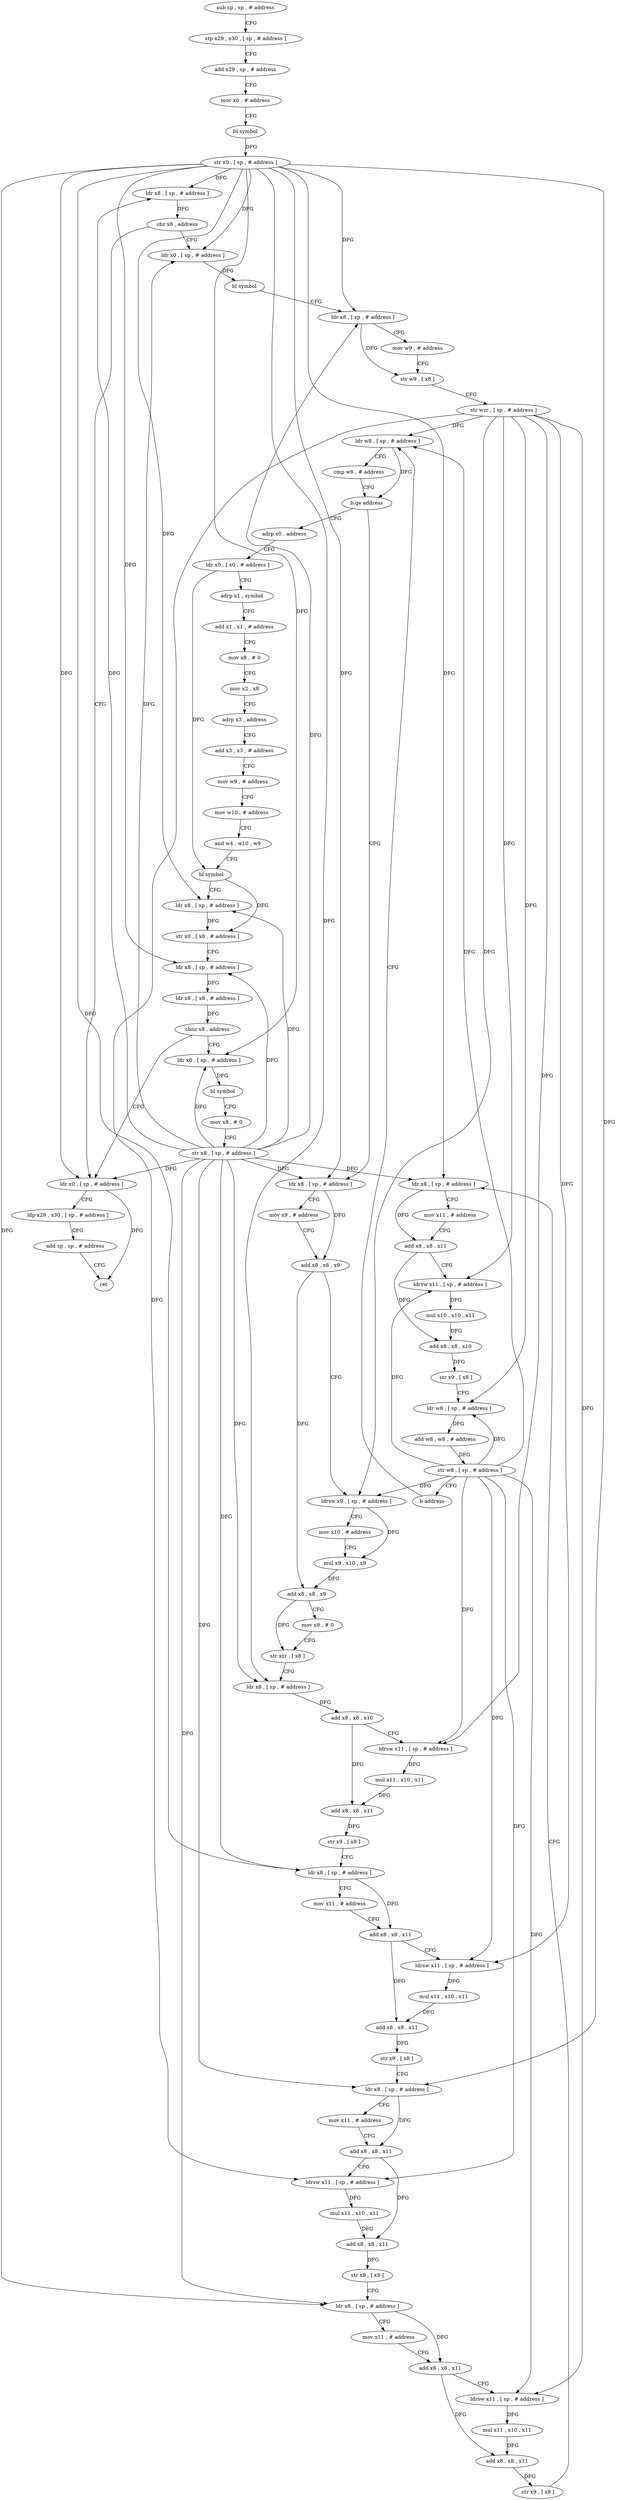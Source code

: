 digraph "func" {
"69108" [label = "sub sp , sp , # address" ]
"69112" [label = "stp x29 , x30 , [ sp , # address ]" ]
"69116" [label = "add x29 , sp , # address" ]
"69120" [label = "mov x0 , # address" ]
"69124" [label = "bl symbol" ]
"69128" [label = "str x0 , [ sp , # address ]" ]
"69132" [label = "ldr x8 , [ sp , # address ]" ]
"69136" [label = "cbz x8 , address" ]
"69448" [label = "ldr x0 , [ sp , # address ]" ]
"69140" [label = "ldr x0 , [ sp , # address ]" ]
"69452" [label = "ldp x29 , x30 , [ sp , # address ]" ]
"69456" [label = "add sp , sp , # address" ]
"69460" [label = "ret" ]
"69144" [label = "bl symbol" ]
"69148" [label = "ldr x8 , [ sp , # address ]" ]
"69152" [label = "mov w9 , # address" ]
"69156" [label = "str w9 , [ x8 ]" ]
"69160" [label = "str wzr , [ sp , # address ]" ]
"69164" [label = "ldr w8 , [ sp , # address ]" ]
"69364" [label = "adrp x0 , address" ]
"69368" [label = "ldr x0 , [ x0 , # address ]" ]
"69372" [label = "adrp x1 , symbol" ]
"69376" [label = "add x1 , x1 , # address" ]
"69380" [label = "mov x8 , # 0" ]
"69384" [label = "mov x2 , x8" ]
"69388" [label = "adrp x3 , address" ]
"69392" [label = "add x3 , x3 , # address" ]
"69396" [label = "mov w9 , # address" ]
"69400" [label = "mov w10 , # address" ]
"69404" [label = "and w4 , w10 , w9" ]
"69408" [label = "bl symbol" ]
"69412" [label = "ldr x8 , [ sp , # address ]" ]
"69416" [label = "str x0 , [ x8 , # address ]" ]
"69420" [label = "ldr x8 , [ sp , # address ]" ]
"69424" [label = "ldr x8 , [ x8 , # address ]" ]
"69428" [label = "cbnz x8 , address" ]
"69432" [label = "ldr x0 , [ sp , # address ]" ]
"69176" [label = "ldr x8 , [ sp , # address ]" ]
"69180" [label = "mov x9 , # address" ]
"69184" [label = "add x8 , x8 , x9" ]
"69188" [label = "ldrsw x9 , [ sp , # address ]" ]
"69192" [label = "mov x10 , # address" ]
"69196" [label = "mul x9 , x10 , x9" ]
"69200" [label = "add x8 , x8 , x9" ]
"69204" [label = "mov x9 , # 0" ]
"69208" [label = "str xzr , [ x8 ]" ]
"69212" [label = "ldr x8 , [ sp , # address ]" ]
"69216" [label = "add x8 , x8 , x10" ]
"69220" [label = "ldrsw x11 , [ sp , # address ]" ]
"69224" [label = "mul x11 , x10 , x11" ]
"69228" [label = "add x8 , x8 , x11" ]
"69232" [label = "str x9 , [ x8 ]" ]
"69236" [label = "ldr x8 , [ sp , # address ]" ]
"69240" [label = "mov x11 , # address" ]
"69244" [label = "add x8 , x8 , x11" ]
"69248" [label = "ldrsw x11 , [ sp , # address ]" ]
"69252" [label = "mul x11 , x10 , x11" ]
"69256" [label = "add x8 , x8 , x11" ]
"69260" [label = "str x9 , [ x8 ]" ]
"69264" [label = "ldr x8 , [ sp , # address ]" ]
"69268" [label = "mov x11 , # address" ]
"69272" [label = "add x8 , x8 , x11" ]
"69276" [label = "ldrsw x11 , [ sp , # address ]" ]
"69280" [label = "mul x11 , x10 , x11" ]
"69284" [label = "add x8 , x8 , x11" ]
"69288" [label = "str x9 , [ x8 ]" ]
"69292" [label = "ldr x8 , [ sp , # address ]" ]
"69296" [label = "mov x11 , # address" ]
"69300" [label = "add x8 , x8 , x11" ]
"69304" [label = "ldrsw x11 , [ sp , # address ]" ]
"69308" [label = "mul x11 , x10 , x11" ]
"69312" [label = "add x8 , x8 , x11" ]
"69316" [label = "str x9 , [ x8 ]" ]
"69320" [label = "ldr x8 , [ sp , # address ]" ]
"69324" [label = "mov x11 , # address" ]
"69328" [label = "add x8 , x8 , x11" ]
"69332" [label = "ldrsw x11 , [ sp , # address ]" ]
"69336" [label = "mul x10 , x10 , x11" ]
"69340" [label = "add x8 , x8 , x10" ]
"69344" [label = "str x9 , [ x8 ]" ]
"69348" [label = "ldr w8 , [ sp , # address ]" ]
"69352" [label = "add w8 , w8 , # address" ]
"69356" [label = "str w8 , [ sp , # address ]" ]
"69360" [label = "b address" ]
"69436" [label = "bl symbol" ]
"69440" [label = "mov x8 , # 0" ]
"69444" [label = "str x8 , [ sp , # address ]" ]
"69168" [label = "cmp w8 , # address" ]
"69172" [label = "b.ge address" ]
"69108" -> "69112" [ label = "CFG" ]
"69112" -> "69116" [ label = "CFG" ]
"69116" -> "69120" [ label = "CFG" ]
"69120" -> "69124" [ label = "CFG" ]
"69124" -> "69128" [ label = "DFG" ]
"69128" -> "69132" [ label = "DFG" ]
"69128" -> "69448" [ label = "DFG" ]
"69128" -> "69140" [ label = "DFG" ]
"69128" -> "69148" [ label = "DFG" ]
"69128" -> "69412" [ label = "DFG" ]
"69128" -> "69420" [ label = "DFG" ]
"69128" -> "69176" [ label = "DFG" ]
"69128" -> "69212" [ label = "DFG" ]
"69128" -> "69236" [ label = "DFG" ]
"69128" -> "69264" [ label = "DFG" ]
"69128" -> "69292" [ label = "DFG" ]
"69128" -> "69320" [ label = "DFG" ]
"69128" -> "69432" [ label = "DFG" ]
"69132" -> "69136" [ label = "DFG" ]
"69136" -> "69448" [ label = "CFG" ]
"69136" -> "69140" [ label = "CFG" ]
"69448" -> "69452" [ label = "CFG" ]
"69448" -> "69460" [ label = "DFG" ]
"69140" -> "69144" [ label = "DFG" ]
"69452" -> "69456" [ label = "CFG" ]
"69456" -> "69460" [ label = "CFG" ]
"69144" -> "69148" [ label = "CFG" ]
"69148" -> "69152" [ label = "CFG" ]
"69148" -> "69156" [ label = "DFG" ]
"69152" -> "69156" [ label = "CFG" ]
"69156" -> "69160" [ label = "CFG" ]
"69160" -> "69164" [ label = "DFG" ]
"69160" -> "69188" [ label = "DFG" ]
"69160" -> "69220" [ label = "DFG" ]
"69160" -> "69248" [ label = "DFG" ]
"69160" -> "69276" [ label = "DFG" ]
"69160" -> "69304" [ label = "DFG" ]
"69160" -> "69332" [ label = "DFG" ]
"69160" -> "69348" [ label = "DFG" ]
"69164" -> "69168" [ label = "CFG" ]
"69164" -> "69172" [ label = "DFG" ]
"69364" -> "69368" [ label = "CFG" ]
"69368" -> "69372" [ label = "CFG" ]
"69368" -> "69408" [ label = "DFG" ]
"69372" -> "69376" [ label = "CFG" ]
"69376" -> "69380" [ label = "CFG" ]
"69380" -> "69384" [ label = "CFG" ]
"69384" -> "69388" [ label = "CFG" ]
"69388" -> "69392" [ label = "CFG" ]
"69392" -> "69396" [ label = "CFG" ]
"69396" -> "69400" [ label = "CFG" ]
"69400" -> "69404" [ label = "CFG" ]
"69404" -> "69408" [ label = "CFG" ]
"69408" -> "69412" [ label = "CFG" ]
"69408" -> "69416" [ label = "DFG" ]
"69412" -> "69416" [ label = "DFG" ]
"69416" -> "69420" [ label = "CFG" ]
"69420" -> "69424" [ label = "DFG" ]
"69424" -> "69428" [ label = "DFG" ]
"69428" -> "69448" [ label = "CFG" ]
"69428" -> "69432" [ label = "CFG" ]
"69432" -> "69436" [ label = "DFG" ]
"69176" -> "69180" [ label = "CFG" ]
"69176" -> "69184" [ label = "DFG" ]
"69180" -> "69184" [ label = "CFG" ]
"69184" -> "69188" [ label = "CFG" ]
"69184" -> "69200" [ label = "DFG" ]
"69188" -> "69192" [ label = "CFG" ]
"69188" -> "69196" [ label = "DFG" ]
"69192" -> "69196" [ label = "CFG" ]
"69196" -> "69200" [ label = "DFG" ]
"69200" -> "69204" [ label = "CFG" ]
"69200" -> "69208" [ label = "DFG" ]
"69204" -> "69208" [ label = "CFG" ]
"69208" -> "69212" [ label = "CFG" ]
"69212" -> "69216" [ label = "DFG" ]
"69216" -> "69220" [ label = "CFG" ]
"69216" -> "69228" [ label = "DFG" ]
"69220" -> "69224" [ label = "DFG" ]
"69224" -> "69228" [ label = "DFG" ]
"69228" -> "69232" [ label = "DFG" ]
"69232" -> "69236" [ label = "CFG" ]
"69236" -> "69240" [ label = "CFG" ]
"69236" -> "69244" [ label = "DFG" ]
"69240" -> "69244" [ label = "CFG" ]
"69244" -> "69248" [ label = "CFG" ]
"69244" -> "69256" [ label = "DFG" ]
"69248" -> "69252" [ label = "DFG" ]
"69252" -> "69256" [ label = "DFG" ]
"69256" -> "69260" [ label = "DFG" ]
"69260" -> "69264" [ label = "CFG" ]
"69264" -> "69268" [ label = "CFG" ]
"69264" -> "69272" [ label = "DFG" ]
"69268" -> "69272" [ label = "CFG" ]
"69272" -> "69276" [ label = "CFG" ]
"69272" -> "69284" [ label = "DFG" ]
"69276" -> "69280" [ label = "DFG" ]
"69280" -> "69284" [ label = "DFG" ]
"69284" -> "69288" [ label = "DFG" ]
"69288" -> "69292" [ label = "CFG" ]
"69292" -> "69296" [ label = "CFG" ]
"69292" -> "69300" [ label = "DFG" ]
"69296" -> "69300" [ label = "CFG" ]
"69300" -> "69304" [ label = "CFG" ]
"69300" -> "69312" [ label = "DFG" ]
"69304" -> "69308" [ label = "DFG" ]
"69308" -> "69312" [ label = "DFG" ]
"69312" -> "69316" [ label = "DFG" ]
"69316" -> "69320" [ label = "CFG" ]
"69320" -> "69324" [ label = "CFG" ]
"69320" -> "69328" [ label = "DFG" ]
"69324" -> "69328" [ label = "CFG" ]
"69328" -> "69332" [ label = "CFG" ]
"69328" -> "69340" [ label = "DFG" ]
"69332" -> "69336" [ label = "DFG" ]
"69336" -> "69340" [ label = "DFG" ]
"69340" -> "69344" [ label = "DFG" ]
"69344" -> "69348" [ label = "CFG" ]
"69348" -> "69352" [ label = "DFG" ]
"69352" -> "69356" [ label = "DFG" ]
"69356" -> "69360" [ label = "CFG" ]
"69356" -> "69164" [ label = "DFG" ]
"69356" -> "69188" [ label = "DFG" ]
"69356" -> "69220" [ label = "DFG" ]
"69356" -> "69248" [ label = "DFG" ]
"69356" -> "69276" [ label = "DFG" ]
"69356" -> "69304" [ label = "DFG" ]
"69356" -> "69332" [ label = "DFG" ]
"69356" -> "69348" [ label = "DFG" ]
"69360" -> "69164" [ label = "CFG" ]
"69436" -> "69440" [ label = "CFG" ]
"69440" -> "69444" [ label = "CFG" ]
"69444" -> "69448" [ label = "DFG" ]
"69444" -> "69132" [ label = "DFG" ]
"69444" -> "69140" [ label = "DFG" ]
"69444" -> "69148" [ label = "DFG" ]
"69444" -> "69412" [ label = "DFG" ]
"69444" -> "69420" [ label = "DFG" ]
"69444" -> "69176" [ label = "DFG" ]
"69444" -> "69212" [ label = "DFG" ]
"69444" -> "69236" [ label = "DFG" ]
"69444" -> "69264" [ label = "DFG" ]
"69444" -> "69292" [ label = "DFG" ]
"69444" -> "69320" [ label = "DFG" ]
"69444" -> "69432" [ label = "DFG" ]
"69168" -> "69172" [ label = "CFG" ]
"69172" -> "69364" [ label = "CFG" ]
"69172" -> "69176" [ label = "CFG" ]
}
